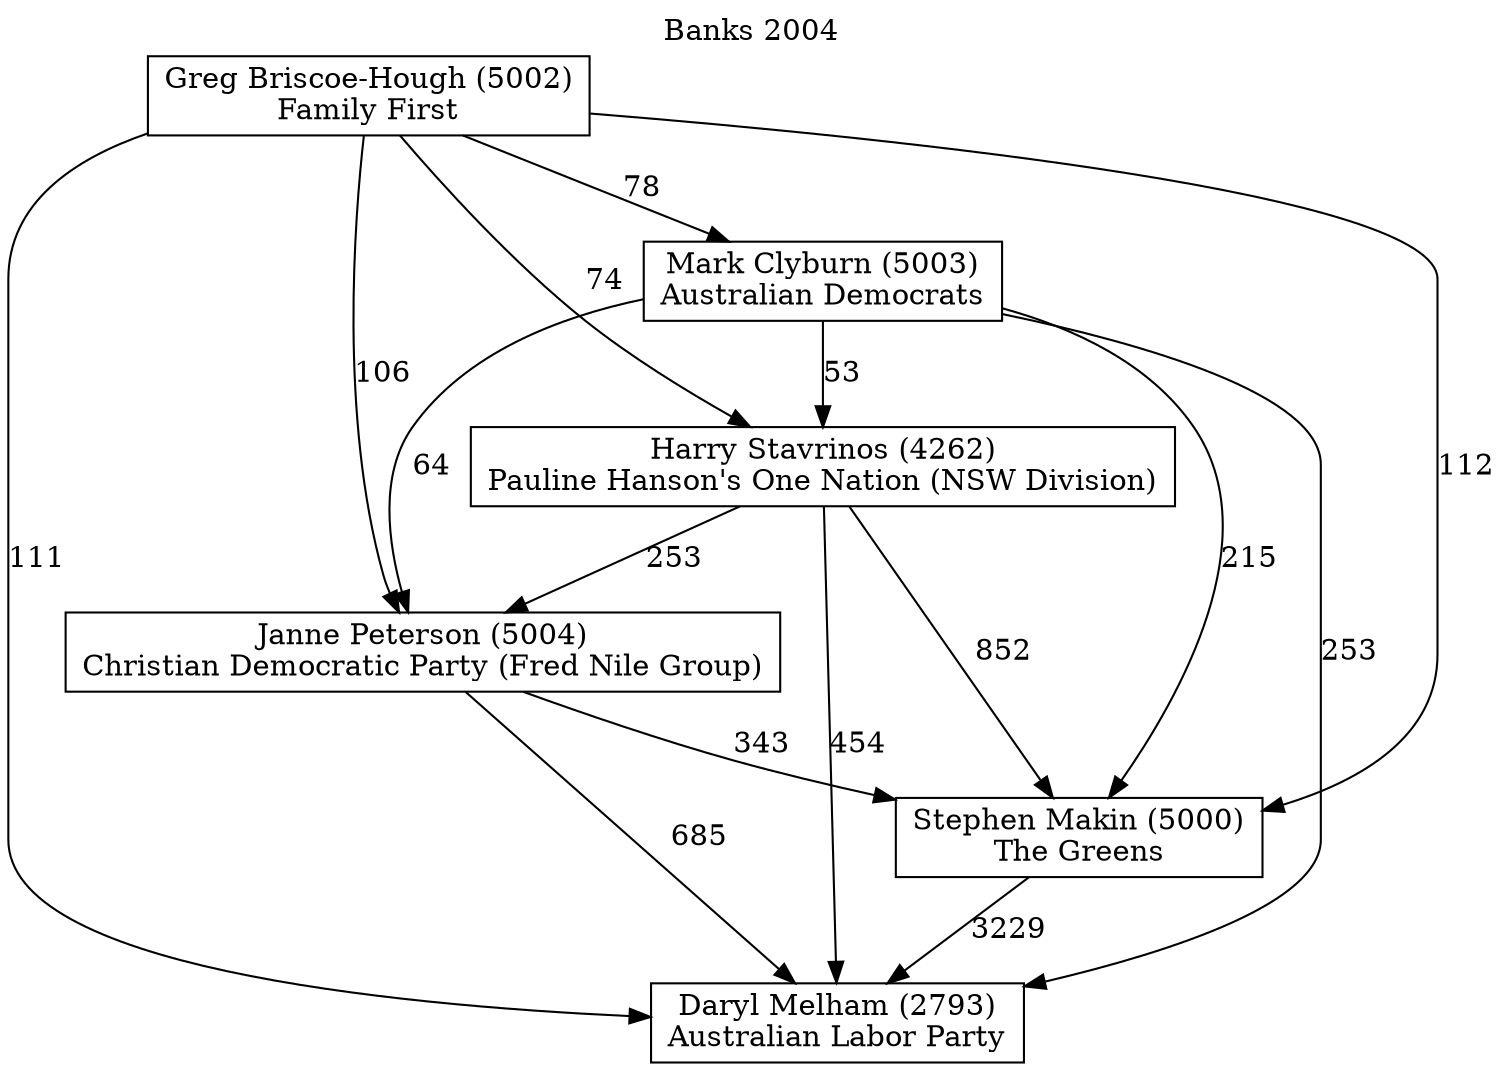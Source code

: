 // House preference flow
digraph "Daryl Melham (2793)_Banks_2004" {
	graph [label="Banks 2004" labelloc=t mclimit=10]
	node [shape=box]
	"Daryl Melham (2793)" [label="Daryl Melham (2793)
Australian Labor Party"]
	"Stephen Makin (5000)" [label="Stephen Makin (5000)
The Greens"]
	"Janne Peterson (5004)" [label="Janne Peterson (5004)
Christian Democratic Party (Fred Nile Group)"]
	"Harry Stavrinos (4262)" [label="Harry Stavrinos (4262)
Pauline Hanson's One Nation (NSW Division)"]
	"Mark Clyburn (5003)" [label="Mark Clyburn (5003)
Australian Democrats"]
	"Greg Briscoe-Hough (5002)" [label="Greg Briscoe-Hough (5002)
Family First"]
	"Stephen Makin (5000)" -> "Daryl Melham (2793)" [label=3229]
	"Janne Peterson (5004)" -> "Stephen Makin (5000)" [label=343]
	"Harry Stavrinos (4262)" -> "Janne Peterson (5004)" [label=253]
	"Mark Clyburn (5003)" -> "Harry Stavrinos (4262)" [label=53]
	"Greg Briscoe-Hough (5002)" -> "Mark Clyburn (5003)" [label=78]
	"Janne Peterson (5004)" -> "Daryl Melham (2793)" [label=685]
	"Harry Stavrinos (4262)" -> "Daryl Melham (2793)" [label=454]
	"Mark Clyburn (5003)" -> "Daryl Melham (2793)" [label=253]
	"Greg Briscoe-Hough (5002)" -> "Daryl Melham (2793)" [label=111]
	"Greg Briscoe-Hough (5002)" -> "Harry Stavrinos (4262)" [label=74]
	"Mark Clyburn (5003)" -> "Janne Peterson (5004)" [label=64]
	"Greg Briscoe-Hough (5002)" -> "Janne Peterson (5004)" [label=106]
	"Harry Stavrinos (4262)" -> "Stephen Makin (5000)" [label=852]
	"Mark Clyburn (5003)" -> "Stephen Makin (5000)" [label=215]
	"Greg Briscoe-Hough (5002)" -> "Stephen Makin (5000)" [label=112]
}
